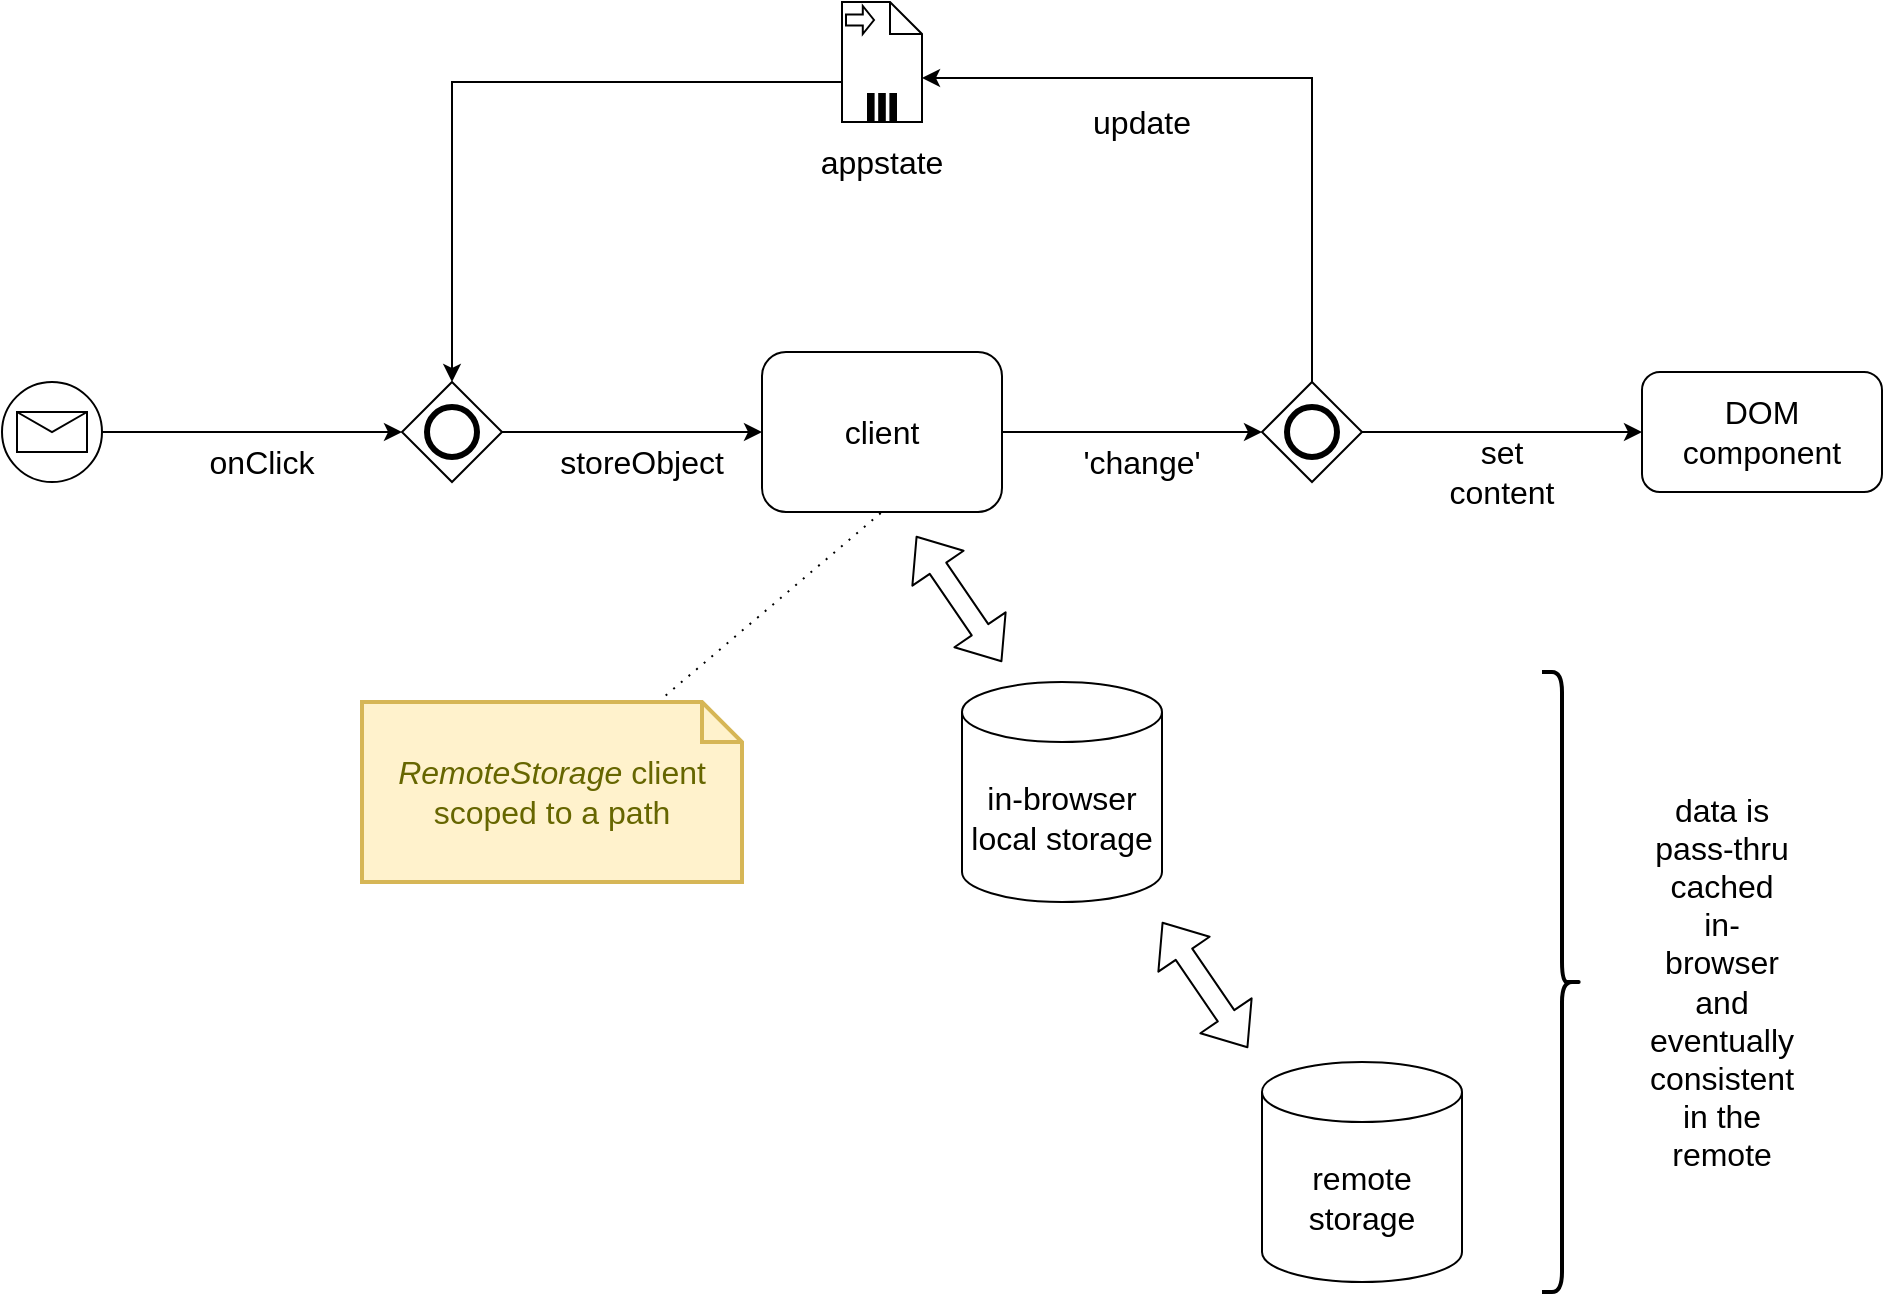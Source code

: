 <mxfile version="13.9.5" type="device"><diagram id="NYFiSB_6kksdWxUvoLBp" name="Page-1"><mxGraphModel dx="1086" dy="966" grid="1" gridSize="10" guides="1" tooltips="1" connect="1" arrows="1" fold="1" page="1" pageScale="1" pageWidth="1200" pageHeight="1600" math="0" shadow="0"><root><mxCell id="0"/><mxCell id="1" parent="0"/><mxCell id="ouLNM2UrH1Hxf66alpkL-11" style="edgeStyle=orthogonalEdgeStyle;rounded=0;orthogonalLoop=1;jettySize=auto;html=1;entryX=0;entryY=0.5;entryDx=0;entryDy=0;" parent="1" source="ouLNM2UrH1Hxf66alpkL-2" target="ouLNM2UrH1Hxf66alpkL-9" edge="1"><mxGeometry relative="1" as="geometry"/></mxCell><mxCell id="ouLNM2UrH1Hxf66alpkL-2" value="" style="shape=mxgraph.bpmn.shape;html=1;verticalLabelPosition=bottom;labelBackgroundColor=#ffffff;verticalAlign=top;align=center;perimeter=ellipsePerimeter;outlineConnect=0;outline=standard;symbol=message;" parent="1" vertex="1"><mxGeometry x="70" y="530" width="50" height="50" as="geometry"/></mxCell><mxCell id="ouLNM2UrH1Hxf66alpkL-19" style="edgeStyle=orthogonalEdgeStyle;rounded=0;orthogonalLoop=1;jettySize=auto;html=1;endArrow=classic;endFill=1;fontSize=16;" parent="1" source="ouLNM2UrH1Hxf66alpkL-3" target="ouLNM2UrH1Hxf66alpkL-10" edge="1"><mxGeometry relative="1" as="geometry"/></mxCell><mxCell id="ouLNM2UrH1Hxf66alpkL-3" value="client" style="shape=ext;rounded=1;html=1;whiteSpace=wrap;fontSize=16;" parent="1" vertex="1"><mxGeometry x="450" y="515" width="120" height="80" as="geometry"/></mxCell><mxCell id="ouLNM2UrH1Hxf66alpkL-14" style="edgeStyle=orthogonalEdgeStyle;rounded=0;orthogonalLoop=1;jettySize=auto;html=1;fontSize=16;" parent="1" source="ouLNM2UrH1Hxf66alpkL-4" target="ouLNM2UrH1Hxf66alpkL-9" edge="1"><mxGeometry relative="1" as="geometry"><Array as="points"><mxPoint x="295" y="380"/></Array></mxGeometry></mxCell><mxCell id="ouLNM2UrH1Hxf66alpkL-4" value="" style="shape=note;whiteSpace=wrap;size=16;html=1;dropTarget=0;" parent="1" vertex="1"><mxGeometry x="490" y="340" width="40" height="60" as="geometry"/></mxCell><mxCell id="ouLNM2UrH1Hxf66alpkL-5" value="" style="html=1;shape=singleArrow;arrowWidth=0.4;arrowSize=0.4;outlineConnect=0;" parent="ouLNM2UrH1Hxf66alpkL-4" vertex="1"><mxGeometry width="14" height="14" relative="1" as="geometry"><mxPoint x="2" y="2" as="offset"/></mxGeometry></mxCell><mxCell id="ouLNM2UrH1Hxf66alpkL-6" value="" style="html=1;whiteSpace=wrap;shape=parallelMarker;outlineConnect=0;" parent="ouLNM2UrH1Hxf66alpkL-4" vertex="1"><mxGeometry x="0.5" y="1" width="14" height="14" relative="1" as="geometry"><mxPoint x="-7" y="-14" as="offset"/></mxGeometry></mxCell><mxCell id="ouLNM2UrH1Hxf66alpkL-7" value="appstate" style="text;html=1;strokeColor=none;fillColor=none;align=center;verticalAlign=middle;whiteSpace=wrap;rounded=0;fontSize=16;" parent="1" vertex="1"><mxGeometry x="490" y="410" width="40" height="20" as="geometry"/></mxCell><mxCell id="ouLNM2UrH1Hxf66alpkL-15" style="edgeStyle=orthogonalEdgeStyle;rounded=0;orthogonalLoop=1;jettySize=auto;html=1;entryX=0;entryY=0.5;entryDx=0;entryDy=0;fontSize=16;" parent="1" source="ouLNM2UrH1Hxf66alpkL-9" target="ouLNM2UrH1Hxf66alpkL-3" edge="1"><mxGeometry relative="1" as="geometry"/></mxCell><mxCell id="ouLNM2UrH1Hxf66alpkL-9" value="" style="shape=mxgraph.bpmn.shape;html=1;verticalLabelPosition=bottom;labelBackgroundColor=#ffffff;verticalAlign=top;align=center;perimeter=rhombusPerimeter;background=gateway;outlineConnect=0;outline=end;symbol=general;" parent="1" vertex="1"><mxGeometry x="270" y="530" width="50" height="50" as="geometry"/></mxCell><mxCell id="ouLNM2UrH1Hxf66alpkL-24" style="edgeStyle=orthogonalEdgeStyle;rounded=0;orthogonalLoop=1;jettySize=auto;html=1;entryX=0;entryY=0.5;entryDx=0;entryDy=0;endArrow=classic;endFill=1;fontSize=16;" parent="1" source="ouLNM2UrH1Hxf66alpkL-10" target="ouLNM2UrH1Hxf66alpkL-23" edge="1"><mxGeometry relative="1" as="geometry"/></mxCell><mxCell id="ouLNM2UrH1Hxf66alpkL-26" style="edgeStyle=orthogonalEdgeStyle;rounded=0;orthogonalLoop=1;jettySize=auto;html=1;entryX=0;entryY=0;entryDx=40;entryDy=38;entryPerimeter=0;endArrow=classic;endFill=1;fontSize=16;" parent="1" source="ouLNM2UrH1Hxf66alpkL-10" target="ouLNM2UrH1Hxf66alpkL-4" edge="1"><mxGeometry relative="1" as="geometry"><Array as="points"><mxPoint x="725" y="378"/></Array></mxGeometry></mxCell><mxCell id="ouLNM2UrH1Hxf66alpkL-10" value="" style="shape=mxgraph.bpmn.shape;html=1;verticalLabelPosition=bottom;labelBackgroundColor=#ffffff;verticalAlign=top;align=center;perimeter=rhombusPerimeter;background=gateway;outlineConnect=0;outline=end;symbol=general;" parent="1" vertex="1"><mxGeometry x="700" y="530" width="50" height="50" as="geometry"/></mxCell><mxCell id="ouLNM2UrH1Hxf66alpkL-13" value="onClick" style="text;html=1;strokeColor=none;fillColor=none;align=center;verticalAlign=middle;whiteSpace=wrap;rounded=0;fontSize=16;" parent="1" vertex="1"><mxGeometry x="180" y="560" width="40" height="20" as="geometry"/></mxCell><mxCell id="ouLNM2UrH1Hxf66alpkL-16" value="storeObject" style="text;html=1;strokeColor=none;fillColor=none;align=center;verticalAlign=middle;whiteSpace=wrap;rounded=0;fontSize=16;" parent="1" vertex="1"><mxGeometry x="370" y="560" width="40" height="20" as="geometry"/></mxCell><mxCell id="ouLNM2UrH1Hxf66alpkL-18" style="rounded=0;orthogonalLoop=1;jettySize=auto;html=1;entryX=0.5;entryY=1;entryDx=0;entryDy=0;fontSize=16;dashed=1;dashPattern=1 4;endArrow=none;endFill=0;" parent="1" source="ouLNM2UrH1Hxf66alpkL-17" target="ouLNM2UrH1Hxf66alpkL-3" edge="1"><mxGeometry relative="1" as="geometry"/></mxCell><mxCell id="ouLNM2UrH1Hxf66alpkL-17" value="&lt;i&gt;RemoteStorage &lt;/i&gt;client scoped to a path" style="shape=note;strokeWidth=2;fontSize=16;size=20;whiteSpace=wrap;html=1;fillColor=#fff2cc;strokeColor=#d6b656;fontColor=#666600;" parent="1" vertex="1"><mxGeometry x="250" y="690" width="190" height="90" as="geometry"/></mxCell><mxCell id="ouLNM2UrH1Hxf66alpkL-21" value="'change'" style="text;html=1;strokeColor=none;fillColor=none;align=center;verticalAlign=middle;whiteSpace=wrap;rounded=0;fontSize=16;" parent="1" vertex="1"><mxGeometry x="620" y="560" width="40" height="20" as="geometry"/></mxCell><mxCell id="ouLNM2UrH1Hxf66alpkL-23" value="DOM component" style="rounded=1;whiteSpace=wrap;html=1;fontSize=16;" parent="1" vertex="1"><mxGeometry x="890" y="525" width="120" height="60" as="geometry"/></mxCell><mxCell id="ouLNM2UrH1Hxf66alpkL-25" value="set content" style="text;html=1;strokeColor=none;fillColor=none;align=center;verticalAlign=middle;whiteSpace=wrap;rounded=0;fontSize=16;" parent="1" vertex="1"><mxGeometry x="800" y="565" width="40" height="20" as="geometry"/></mxCell><mxCell id="ouLNM2UrH1Hxf66alpkL-27" value="update" style="text;html=1;strokeColor=none;fillColor=none;align=center;verticalAlign=middle;whiteSpace=wrap;rounded=0;fontSize=16;" parent="1" vertex="1"><mxGeometry x="620" y="390" width="40" height="20" as="geometry"/></mxCell><mxCell id="mjYe61Ikiz5TEMuMIiur-1" value="in-browser&lt;br style=&quot;font-size: 16px;&quot;&gt;local storage" style="shape=cylinder3;whiteSpace=wrap;html=1;boundedLbl=1;backgroundOutline=1;size=15;fontSize=16;" vertex="1" parent="1"><mxGeometry x="550" y="680" width="100" height="110" as="geometry"/></mxCell><mxCell id="mjYe61Ikiz5TEMuMIiur-2" value="remote storage" style="shape=cylinder3;whiteSpace=wrap;html=1;boundedLbl=1;backgroundOutline=1;size=15;fontSize=16;" vertex="1" parent="1"><mxGeometry x="700" y="870" width="100" height="110" as="geometry"/></mxCell><mxCell id="mjYe61Ikiz5TEMuMIiur-3" value="" style="shape=flexArrow;endArrow=classic;startArrow=classic;html=1;fontSize=16;" edge="1" parent="1"><mxGeometry width="50" height="50" relative="1" as="geometry"><mxPoint x="570" y="670" as="sourcePoint"/><mxPoint x="527" y="607" as="targetPoint"/></mxGeometry></mxCell><mxCell id="mjYe61Ikiz5TEMuMIiur-4" value="" style="shape=flexArrow;endArrow=classic;startArrow=classic;html=1;fontSize=16;" edge="1" parent="1"><mxGeometry width="50" height="50" relative="1" as="geometry"><mxPoint x="693" y="863" as="sourcePoint"/><mxPoint x="650" y="800" as="targetPoint"/></mxGeometry></mxCell><mxCell id="mjYe61Ikiz5TEMuMIiur-5" value="" style="shape=curlyBracket;whiteSpace=wrap;html=1;rounded=1;fontSize=16;rotation=-180;strokeWidth=2;" vertex="1" parent="1"><mxGeometry x="840" y="675" width="20" height="310" as="geometry"/></mxCell><mxCell id="mjYe61Ikiz5TEMuMIiur-6" value="data is pass-thru cached in-browser and eventually consistent in the remote" style="text;html=1;strokeColor=none;fillColor=none;align=center;verticalAlign=middle;whiteSpace=wrap;rounded=0;fontSize=16;" vertex="1" parent="1"><mxGeometry x="910" y="820" width="40" height="20" as="geometry"/></mxCell></root></mxGraphModel></diagram></mxfile>